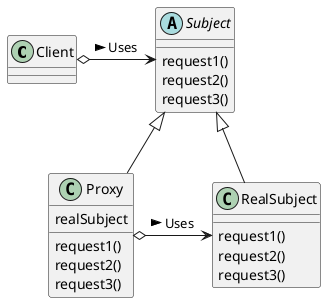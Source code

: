 @startuml Proxy pattern

class Client

abstract Subject {
  request1()
  request2()
  request3()
}

class Proxy {
  realSubject
  request1()
  request2()
  request3()
}

class RealSubject {
  request1()
  request2()
  request3()
}

Client o-right-> Subject : Uses >
Proxy -up-|> Subject
RealSubject -up-|> Subject
Proxy o-right-> RealSubject : Uses >

@enduml
